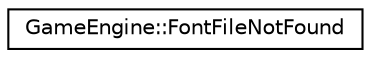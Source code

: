 digraph "Graphical Class Hierarchy"
{
  edge [fontname="Helvetica",fontsize="10",labelfontname="Helvetica",labelfontsize="10"];
  node [fontname="Helvetica",fontsize="10",shape=record];
  rankdir="LR";
  Node0 [label="GameEngine::FontFileNotFound",height=0.2,width=0.4,color="black", fillcolor="white", style="filled",URL="$class_game_engine_1_1_font_file_not_found.html"];
}
